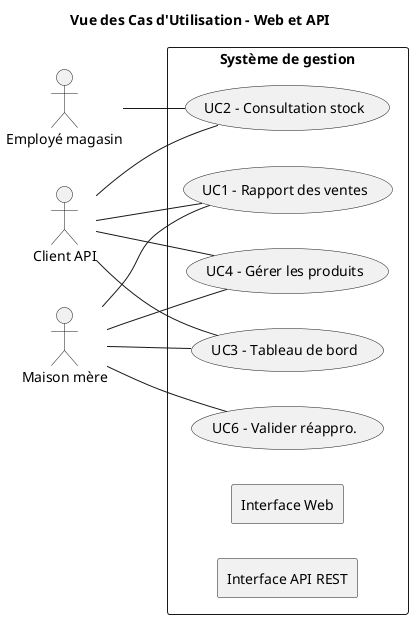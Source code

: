@startuml VueCasUtilisation
title Vue des Cas d'Utilisation - Web et API

left to right direction
skinparam packageStyle rectangle

actor "Employé magasin" as Employe
actor "Maison mère" as Admin
actor "Client API" as ApiClient

package "Système de gestion" {
    usecase "UC1 - Rapport des ventes" as UC1
    usecase "UC2 - Consultation stock" as UC2
    usecase "UC3 - Tableau de bord" as UC3
    usecase "UC4 - Gérer les produits" as UC4
    usecase "UC6 - Valider réappro." as UC6

    package "Interface Web" {
        Admin -- UC1
        Admin -- UC3
        Admin -- UC4
        Admin -- UC6
        Employe -- UC2
    }

    package "Interface API REST" {
        ApiClient -- UC1
        ApiClient -- UC2
        ApiClient -- UC3
        ApiClient -- UC4
    }
}
@enduml
